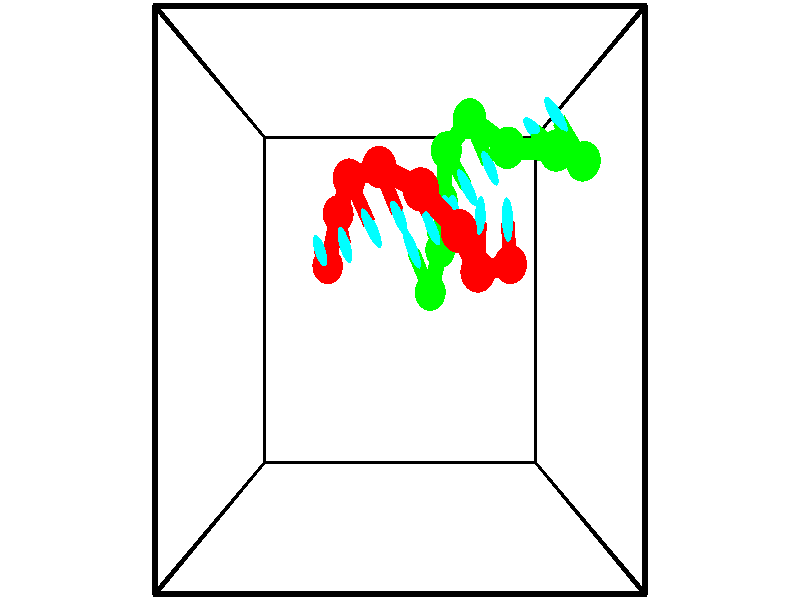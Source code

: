 // switches for output
#declare DRAW_BASES = 1; // possible values are 0, 1; only relevant for DNA ribbons
#declare DRAW_BASES_TYPE = 3; // possible values are 1, 2, 3; only relevant for DNA ribbons
#declare DRAW_FOG = 0; // set to 1 to enable fog

#include "colors.inc"

#include "transforms.inc"
background { rgb <1, 1, 1>}

#default {
   normal{
       ripples 0.25
       frequency 0.20
       turbulence 0.2
       lambda 5
   }
	finish {
		phong 0.1
		phong_size 40.
	}
}

// original window dimensions: 1024x640


// camera settings

camera {
	sky <-0, 1, 0>
	up <-0, 1, 0>
	right 1.6 * <1, 0, 0>
	location <2.5, 2.5, 11.1562>
	look_at <2.5, 2.5, 2.5>
	direction <0, 0, -8.6562>
	angle 67.0682
}


# declare cpy_camera_pos = <2.5, 2.5, 11.1562>;
# if (DRAW_FOG = 1)
fog {
	fog_type 2
	up vnormalize(cpy_camera_pos)
	color rgbt<1,1,1,0.3>
	distance 1e-5
	fog_alt 3e-3
	fog_offset 4
}
# end


// LIGHTS

# declare lum = 6;
global_settings {
	ambient_light rgb lum * <0.05, 0.05, 0.05>
	max_trace_level 15
}# declare cpy_direct_light_amount = 0.25;
light_source
{	1000 * <-1, -1, 1>,
	rgb lum * cpy_direct_light_amount
	parallel
}

light_source
{	1000 * <1, 1, -1>,
	rgb lum * cpy_direct_light_amount
	parallel
}

// strand 0

// nucleotide -1

// particle -1
sphere {
	<1.305995, 2.968027, 1.183966> 0.250000
	pigment { color rgbt <1,0,0,0> }
	no_shadow
}
cylinder {
	<1.285678, 3.060764, 1.572536>,  <1.273488, 3.116407, 1.805679>, 0.100000
	pigment { color rgbt <1,0,0,0> }
	no_shadow
}
cylinder {
	<1.285678, 3.060764, 1.572536>,  <1.305995, 2.968027, 1.183966>, 0.100000
	pigment { color rgbt <1,0,0,0> }
	no_shadow
}

// particle -1
sphere {
	<1.285678, 3.060764, 1.572536> 0.100000
	pigment { color rgbt <1,0,0,0> }
	no_shadow
}
sphere {
	0, 1
	scale<0.080000,0.200000,0.300000>
	matrix <0.939446, 0.341171, -0.032305,
		-0.338912, 0.910962, -0.235133,
		-0.050792, 0.231843, 0.971426,
		1.270441, 3.130317, 1.863964>
	pigment { color rgbt <0,1,1,0> }
	no_shadow
}
cylinder {
	<1.493646, 3.667477, 1.338015>,  <1.305995, 2.968027, 1.183966>, 0.130000
	pigment { color rgbt <1,0,0,0> }
	no_shadow
}

// nucleotide -1

// particle -1
sphere {
	<1.493646, 3.667477, 1.338015> 0.250000
	pigment { color rgbt <1,0,0,0> }
	no_shadow
}
cylinder {
	<1.582587, 3.405495, 1.626900>,  <1.635952, 3.248305, 1.800231>, 0.100000
	pigment { color rgbt <1,0,0,0> }
	no_shadow
}
cylinder {
	<1.582587, 3.405495, 1.626900>,  <1.493646, 3.667477, 1.338015>, 0.100000
	pigment { color rgbt <1,0,0,0> }
	no_shadow
}

// particle -1
sphere {
	<1.582587, 3.405495, 1.626900> 0.100000
	pigment { color rgbt <1,0,0,0> }
	no_shadow
}
sphere {
	0, 1
	scale<0.080000,0.200000,0.300000>
	matrix <0.930249, 0.364286, 0.043959,
		-0.291883, 0.662063, 0.690273,
		0.222353, -0.654957, 0.722213,
		1.649293, 3.209008, 1.843563>
	pigment { color rgbt <0,1,1,0> }
	no_shadow
}
cylinder {
	<1.727515, 4.041570, 1.965249>,  <1.493646, 3.667477, 1.338015>, 0.130000
	pigment { color rgbt <1,0,0,0> }
	no_shadow
}

// nucleotide -1

// particle -1
sphere {
	<1.727515, 4.041570, 1.965249> 0.250000
	pigment { color rgbt <1,0,0,0> }
	no_shadow
}
cylinder {
	<1.917535, 3.689602, 1.968533>,  <2.031547, 3.478421, 1.970503>, 0.100000
	pigment { color rgbt <1,0,0,0> }
	no_shadow
}
cylinder {
	<1.917535, 3.689602, 1.968533>,  <1.727515, 4.041570, 1.965249>, 0.100000
	pigment { color rgbt <1,0,0,0> }
	no_shadow
}

// particle -1
sphere {
	<1.917535, 3.689602, 1.968533> 0.100000
	pigment { color rgbt <1,0,0,0> }
	no_shadow
}
sphere {
	0, 1
	scale<0.080000,0.200000,0.300000>
	matrix <0.864353, 0.468354, 0.183135,
		-0.164989, -0.079902, 0.983054,
		0.475050, -0.879921, 0.008209,
		2.060050, 3.425626, 1.970995>
	pigment { color rgbt <0,1,1,0> }
	no_shadow
}
cylinder {
	<2.198868, 4.103599, 2.420468>,  <1.727515, 4.041570, 1.965249>, 0.130000
	pigment { color rgbt <1,0,0,0> }
	no_shadow
}

// nucleotide -1

// particle -1
sphere {
	<2.198868, 4.103599, 2.420468> 0.250000
	pigment { color rgbt <1,0,0,0> }
	no_shadow
}
cylinder {
	<2.356913, 3.802143, 2.210358>,  <2.451740, 3.621270, 2.084291>, 0.100000
	pigment { color rgbt <1,0,0,0> }
	no_shadow
}
cylinder {
	<2.356913, 3.802143, 2.210358>,  <2.198868, 4.103599, 2.420468>, 0.100000
	pigment { color rgbt <1,0,0,0> }
	no_shadow
}

// particle -1
sphere {
	<2.356913, 3.802143, 2.210358> 0.100000
	pigment { color rgbt <1,0,0,0> }
	no_shadow
}
sphere {
	0, 1
	scale<0.080000,0.200000,0.300000>
	matrix <0.917769, 0.348628, 0.190152,
		0.039820, -0.557213, 0.829414,
		0.395112, -0.753639, -0.525276,
		2.475446, 3.576051, 2.052775>
	pigment { color rgbt <0,1,1,0> }
	no_shadow
}
cylinder {
	<2.786098, 3.764691, 2.867065>,  <2.198868, 4.103599, 2.420468>, 0.130000
	pigment { color rgbt <1,0,0,0> }
	no_shadow
}

// nucleotide -1

// particle -1
sphere {
	<2.786098, 3.764691, 2.867065> 0.250000
	pigment { color rgbt <1,0,0,0> }
	no_shadow
}
cylinder {
	<2.847836, 3.667778, 2.483925>,  <2.884879, 3.609630, 2.254041>, 0.100000
	pigment { color rgbt <1,0,0,0> }
	no_shadow
}
cylinder {
	<2.847836, 3.667778, 2.483925>,  <2.786098, 3.764691, 2.867065>, 0.100000
	pigment { color rgbt <1,0,0,0> }
	no_shadow
}

// particle -1
sphere {
	<2.847836, 3.667778, 2.483925> 0.100000
	pigment { color rgbt <1,0,0,0> }
	no_shadow
}
sphere {
	0, 1
	scale<0.080000,0.200000,0.300000>
	matrix <0.968382, 0.229412, 0.098014,
		0.195996, -0.942693, 0.270030,
		0.154346, -0.242282, -0.957850,
		2.894140, 3.595093, 2.196570>
	pigment { color rgbt <0,1,1,0> }
	no_shadow
}
cylinder {
	<3.308747, 3.288301, 2.870306>,  <2.786098, 3.764691, 2.867065>, 0.130000
	pigment { color rgbt <1,0,0,0> }
	no_shadow
}

// nucleotide -1

// particle -1
sphere {
	<3.308747, 3.288301, 2.870306> 0.250000
	pigment { color rgbt <1,0,0,0> }
	no_shadow
}
cylinder {
	<3.295904, 3.457489, 2.508076>,  <3.288198, 3.559002, 2.290738>, 0.100000
	pigment { color rgbt <1,0,0,0> }
	no_shadow
}
cylinder {
	<3.295904, 3.457489, 2.508076>,  <3.308747, 3.288301, 2.870306>, 0.100000
	pigment { color rgbt <1,0,0,0> }
	no_shadow
}

// particle -1
sphere {
	<3.295904, 3.457489, 2.508076> 0.100000
	pigment { color rgbt <1,0,0,0> }
	no_shadow
}
sphere {
	0, 1
	scale<0.080000,0.200000,0.300000>
	matrix <0.999278, 0.031979, -0.020493,
		0.020291, -0.905580, -0.423691,
		-0.032107, 0.422969, -0.905575,
		3.286272, 3.584380, 2.236403>
	pigment { color rgbt <0,1,1,0> }
	no_shadow
}
cylinder {
	<3.619277, 2.838719, 2.484552>,  <3.308747, 3.288301, 2.870306>, 0.130000
	pigment { color rgbt <1,0,0,0> }
	no_shadow
}

// nucleotide -1

// particle -1
sphere {
	<3.619277, 2.838719, 2.484552> 0.250000
	pigment { color rgbt <1,0,0,0> }
	no_shadow
}
cylinder {
	<3.655278, 3.213226, 2.348728>,  <3.676878, 3.437931, 2.267234>, 0.100000
	pigment { color rgbt <1,0,0,0> }
	no_shadow
}
cylinder {
	<3.655278, 3.213226, 2.348728>,  <3.619277, 2.838719, 2.484552>, 0.100000
	pigment { color rgbt <1,0,0,0> }
	no_shadow
}

// particle -1
sphere {
	<3.655278, 3.213226, 2.348728> 0.100000
	pigment { color rgbt <1,0,0,0> }
	no_shadow
}
sphere {
	0, 1
	scale<0.080000,0.200000,0.300000>
	matrix <0.985895, -0.035450, 0.163570,
		0.141108, -0.349490, -0.926253,
		0.090002, 0.936269, -0.339559,
		3.682278, 3.494107, 2.246861>
	pigment { color rgbt <0,1,1,0> }
	no_shadow
}
cylinder {
	<4.188908, 2.954126, 1.912444>,  <3.619277, 2.838719, 2.484552>, 0.130000
	pigment { color rgbt <1,0,0,0> }
	no_shadow
}

// nucleotide -1

// particle -1
sphere {
	<4.188908, 2.954126, 1.912444> 0.250000
	pigment { color rgbt <1,0,0,0> }
	no_shadow
}
cylinder {
	<4.118521, 3.248859, 2.173553>,  <4.076289, 3.425699, 2.330219>, 0.100000
	pigment { color rgbt <1,0,0,0> }
	no_shadow
}
cylinder {
	<4.118521, 3.248859, 2.173553>,  <4.188908, 2.954126, 1.912444>, 0.100000
	pigment { color rgbt <1,0,0,0> }
	no_shadow
}

// particle -1
sphere {
	<4.118521, 3.248859, 2.173553> 0.100000
	pigment { color rgbt <1,0,0,0> }
	no_shadow
}
sphere {
	0, 1
	scale<0.080000,0.200000,0.300000>
	matrix <0.969981, 0.016717, 0.242605,
		0.167847, 0.675867, -0.717656,
		-0.175966, 0.736834, 0.652773,
		4.065732, 3.469909, 2.369385>
	pigment { color rgbt <0,1,1,0> }
	no_shadow
}
// strand 1

// nucleotide -1

// particle -1
sphere {
	<5.269542, 4.244280, 2.037852> 0.250000
	pigment { color rgbt <0,1,0,0> }
	no_shadow
}
cylinder {
	<5.046556, 4.574863, 2.006348>,  <4.912766, 4.773213, 1.987445>, 0.100000
	pigment { color rgbt <0,1,0,0> }
	no_shadow
}
cylinder {
	<5.046556, 4.574863, 2.006348>,  <5.269542, 4.244280, 2.037852>, 0.100000
	pigment { color rgbt <0,1,0,0> }
	no_shadow
}

// particle -1
sphere {
	<5.046556, 4.574863, 2.006348> 0.100000
	pigment { color rgbt <0,1,0,0> }
	no_shadow
}
sphere {
	0, 1
	scale<0.080000,0.200000,0.300000>
	matrix <-0.804269, -0.561140, -0.195636,
		-0.205881, -0.045714, 0.977509,
		-0.557463, 0.826457, -0.078762,
		4.879318, 4.822801, 1.982719>
	pigment { color rgbt <0,1,1,0> }
	no_shadow
}
cylinder {
	<4.757251, 4.293954, 2.464826>,  <5.269542, 4.244280, 2.037852>, 0.130000
	pigment { color rgbt <0,1,0,0> }
	no_shadow
}

// nucleotide -1

// particle -1
sphere {
	<4.757251, 4.293954, 2.464826> 0.250000
	pigment { color rgbt <0,1,0,0> }
	no_shadow
}
cylinder {
	<4.649391, 4.502728, 2.141129>,  <4.584675, 4.627991, 1.946910>, 0.100000
	pigment { color rgbt <0,1,0,0> }
	no_shadow
}
cylinder {
	<4.649391, 4.502728, 2.141129>,  <4.757251, 4.293954, 2.464826>, 0.100000
	pigment { color rgbt <0,1,0,0> }
	no_shadow
}

// particle -1
sphere {
	<4.649391, 4.502728, 2.141129> 0.100000
	pigment { color rgbt <0,1,0,0> }
	no_shadow
}
sphere {
	0, 1
	scale<0.080000,0.200000,0.300000>
	matrix <-0.728284, -0.660329, -0.183216,
		-0.629993, 0.539956, 0.558172,
		-0.269649, 0.521933, -0.809244,
		4.568497, 4.659307, 1.898355>
	pigment { color rgbt <0,1,1,0> }
	no_shadow
}
cylinder {
	<4.054075, 4.331914, 2.433011>,  <4.757251, 4.293954, 2.464826>, 0.130000
	pigment { color rgbt <0,1,0,0> }
	no_shadow
}

// nucleotide -1

// particle -1
sphere {
	<4.054075, 4.331914, 2.433011> 0.250000
	pigment { color rgbt <0,1,0,0> }
	no_shadow
}
cylinder {
	<4.165045, 4.414131, 2.057610>,  <4.231627, 4.463461, 1.832369>, 0.100000
	pigment { color rgbt <0,1,0,0> }
	no_shadow
}
cylinder {
	<4.165045, 4.414131, 2.057610>,  <4.054075, 4.331914, 2.433011>, 0.100000
	pigment { color rgbt <0,1,0,0> }
	no_shadow
}

// particle -1
sphere {
	<4.165045, 4.414131, 2.057610> 0.100000
	pigment { color rgbt <0,1,0,0> }
	no_shadow
}
sphere {
	0, 1
	scale<0.080000,0.200000,0.300000>
	matrix <-0.776672, -0.527020, -0.345009,
		-0.565524, 0.824622, 0.013431,
		0.277424, 0.205542, -0.938503,
		4.248272, 4.475794, 1.776059>
	pigment { color rgbt <0,1,1,0> }
	no_shadow
}
cylinder {
	<3.543062, 4.767465, 2.084529>,  <4.054075, 4.331914, 2.433011>, 0.130000
	pigment { color rgbt <0,1,0,0> }
	no_shadow
}

// nucleotide -1

// particle -1
sphere {
	<3.543062, 4.767465, 2.084529> 0.250000
	pigment { color rgbt <0,1,0,0> }
	no_shadow
}
cylinder {
	<3.738894, 4.466187, 1.908798>,  <3.856392, 4.285419, 1.803360>, 0.100000
	pigment { color rgbt <0,1,0,0> }
	no_shadow
}
cylinder {
	<3.738894, 4.466187, 1.908798>,  <3.543062, 4.767465, 2.084529>, 0.100000
	pigment { color rgbt <0,1,0,0> }
	no_shadow
}

// particle -1
sphere {
	<3.738894, 4.466187, 1.908798> 0.100000
	pigment { color rgbt <0,1,0,0> }
	no_shadow
}
sphere {
	0, 1
	scale<0.080000,0.200000,0.300000>
	matrix <-0.871893, -0.416635, -0.257328,
		0.010779, 0.509029, -0.860682,
		0.489578, -0.753196, -0.439328,
		3.885767, 4.240228, 1.777000>
	pigment { color rgbt <0,1,1,0> }
	no_shadow
}
cylinder {
	<3.250906, 4.522139, 1.369712>,  <3.543062, 4.767465, 2.084529>, 0.130000
	pigment { color rgbt <0,1,0,0> }
	no_shadow
}

// nucleotide -1

// particle -1
sphere {
	<3.250906, 4.522139, 1.369712> 0.250000
	pigment { color rgbt <0,1,0,0> }
	no_shadow
}
cylinder {
	<3.423956, 4.207798, 1.546471>,  <3.527786, 4.019194, 1.652526>, 0.100000
	pigment { color rgbt <0,1,0,0> }
	no_shadow
}
cylinder {
	<3.423956, 4.207798, 1.546471>,  <3.250906, 4.522139, 1.369712>, 0.100000
	pigment { color rgbt <0,1,0,0> }
	no_shadow
}

// particle -1
sphere {
	<3.423956, 4.207798, 1.546471> 0.100000
	pigment { color rgbt <0,1,0,0> }
	no_shadow
}
sphere {
	0, 1
	scale<0.080000,0.200000,0.300000>
	matrix <-0.860233, -0.506523, -0.058595,
		0.269878, -0.354785, -0.895150,
		0.432626, -0.785851, 0.441897,
		3.553744, 3.972043, 1.679040>
	pigment { color rgbt <0,1,1,0> }
	no_shadow
}
cylinder {
	<3.221405, 3.906299, 0.967462>,  <3.250906, 4.522139, 1.369712>, 0.130000
	pigment { color rgbt <0,1,0,0> }
	no_shadow
}

// nucleotide -1

// particle -1
sphere {
	<3.221405, 3.906299, 0.967462> 0.250000
	pigment { color rgbt <0,1,0,0> }
	no_shadow
}
cylinder {
	<3.253687, 3.786621, 1.347771>,  <3.273056, 3.714814, 1.575956>, 0.100000
	pigment { color rgbt <0,1,0,0> }
	no_shadow
}
cylinder {
	<3.253687, 3.786621, 1.347771>,  <3.221405, 3.906299, 0.967462>, 0.100000
	pigment { color rgbt <0,1,0,0> }
	no_shadow
}

// particle -1
sphere {
	<3.253687, 3.786621, 1.347771> 0.100000
	pigment { color rgbt <0,1,0,0> }
	no_shadow
}
sphere {
	0, 1
	scale<0.080000,0.200000,0.300000>
	matrix <-0.872291, -0.482746, -0.077871,
		0.482280, -0.823067, -0.299945,
		0.080705, -0.299195, 0.950773,
		3.277898, 3.696862, 1.633003>
	pigment { color rgbt <0,1,1,0> }
	no_shadow
}
cylinder {
	<3.175314, 3.197469, 1.022637>,  <3.221405, 3.906299, 0.967462>, 0.130000
	pigment { color rgbt <0,1,0,0> }
	no_shadow
}

// nucleotide -1

// particle -1
sphere {
	<3.175314, 3.197469, 1.022637> 0.250000
	pigment { color rgbt <0,1,0,0> }
	no_shadow
}
cylinder {
	<3.080311, 3.322453, 1.390541>,  <3.023309, 3.397443, 1.611284>, 0.100000
	pigment { color rgbt <0,1,0,0> }
	no_shadow
}
cylinder {
	<3.080311, 3.322453, 1.390541>,  <3.175314, 3.197469, 1.022637>, 0.100000
	pigment { color rgbt <0,1,0,0> }
	no_shadow
}

// particle -1
sphere {
	<3.080311, 3.322453, 1.390541> 0.100000
	pigment { color rgbt <0,1,0,0> }
	no_shadow
}
sphere {
	0, 1
	scale<0.080000,0.200000,0.300000>
	matrix <-0.871712, -0.486346, -0.059880,
		0.428612, -0.815988, 0.387886,
		-0.237508, 0.312460, 0.919761,
		3.009058, 3.416190, 1.666469>
	pigment { color rgbt <0,1,1,0> }
	no_shadow
}
cylinder {
	<2.988304, 2.603125, 1.395450>,  <3.175314, 3.197469, 1.022637>, 0.130000
	pigment { color rgbt <0,1,0,0> }
	no_shadow
}

// nucleotide -1

// particle -1
sphere {
	<2.988304, 2.603125, 1.395450> 0.250000
	pigment { color rgbt <0,1,0,0> }
	no_shadow
}
cylinder {
	<2.818806, 2.924088, 1.563538>,  <2.717107, 3.116665, 1.664390>, 0.100000
	pigment { color rgbt <0,1,0,0> }
	no_shadow
}
cylinder {
	<2.818806, 2.924088, 1.563538>,  <2.988304, 2.603125, 1.395450>, 0.100000
	pigment { color rgbt <0,1,0,0> }
	no_shadow
}

// particle -1
sphere {
	<2.818806, 2.924088, 1.563538> 0.100000
	pigment { color rgbt <0,1,0,0> }
	no_shadow
}
sphere {
	0, 1
	scale<0.080000,0.200000,0.300000>
	matrix <-0.901925, -0.416553, -0.114086,
		0.083500, -0.427349, 0.900223,
		-0.423745, 0.802407, 0.420219,
		2.691682, 3.164809, 1.689603>
	pigment { color rgbt <0,1,1,0> }
	no_shadow
}
// box output
cylinder {
	<0.000000, 0.000000, 0.000000>,  <5.000000, 0.000000, 0.000000>, 0.025000
	pigment { color rgbt <0,0,0,0> }
	no_shadow
}
cylinder {
	<0.000000, 0.000000, 0.000000>,  <0.000000, 5.000000, 0.000000>, 0.025000
	pigment { color rgbt <0,0,0,0> }
	no_shadow
}
cylinder {
	<0.000000, 0.000000, 0.000000>,  <0.000000, 0.000000, 5.000000>, 0.025000
	pigment { color rgbt <0,0,0,0> }
	no_shadow
}
cylinder {
	<5.000000, 5.000000, 5.000000>,  <0.000000, 5.000000, 5.000000>, 0.025000
	pigment { color rgbt <0,0,0,0> }
	no_shadow
}
cylinder {
	<5.000000, 5.000000, 5.000000>,  <5.000000, 0.000000, 5.000000>, 0.025000
	pigment { color rgbt <0,0,0,0> }
	no_shadow
}
cylinder {
	<5.000000, 5.000000, 5.000000>,  <5.000000, 5.000000, 0.000000>, 0.025000
	pigment { color rgbt <0,0,0,0> }
	no_shadow
}
cylinder {
	<0.000000, 0.000000, 5.000000>,  <0.000000, 5.000000, 5.000000>, 0.025000
	pigment { color rgbt <0,0,0,0> }
	no_shadow
}
cylinder {
	<0.000000, 0.000000, 5.000000>,  <5.000000, 0.000000, 5.000000>, 0.025000
	pigment { color rgbt <0,0,0,0> }
	no_shadow
}
cylinder {
	<5.000000, 5.000000, 0.000000>,  <0.000000, 5.000000, 0.000000>, 0.025000
	pigment { color rgbt <0,0,0,0> }
	no_shadow
}
cylinder {
	<5.000000, 5.000000, 0.000000>,  <5.000000, 0.000000, 0.000000>, 0.025000
	pigment { color rgbt <0,0,0,0> }
	no_shadow
}
cylinder {
	<5.000000, 0.000000, 5.000000>,  <5.000000, 0.000000, 0.000000>, 0.025000
	pigment { color rgbt <0,0,0,0> }
	no_shadow
}
cylinder {
	<0.000000, 5.000000, 0.000000>,  <0.000000, 5.000000, 5.000000>, 0.025000
	pigment { color rgbt <0,0,0,0> }
	no_shadow
}
// end of box output
